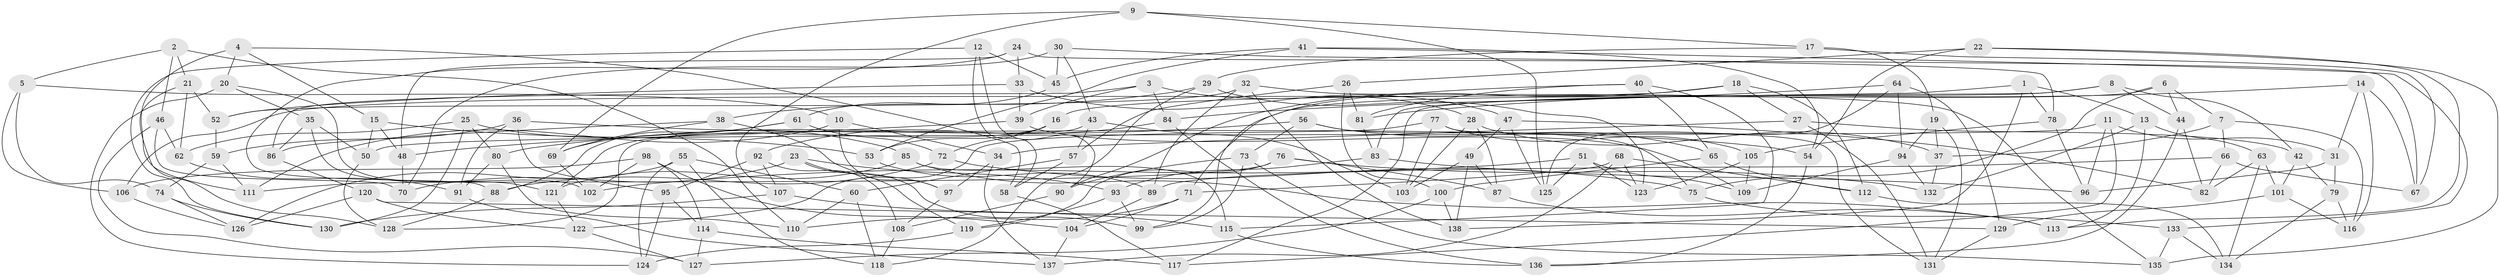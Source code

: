 // coarse degree distribution, {6: 0.4444444444444444, 4: 0.4444444444444444, 5: 0.08888888888888889, 3: 0.022222222222222223}
// Generated by graph-tools (version 1.1) at 2025/42/03/06/25 10:42:21]
// undirected, 138 vertices, 276 edges
graph export_dot {
graph [start="1"]
  node [color=gray90,style=filled];
  1;
  2;
  3;
  4;
  5;
  6;
  7;
  8;
  9;
  10;
  11;
  12;
  13;
  14;
  15;
  16;
  17;
  18;
  19;
  20;
  21;
  22;
  23;
  24;
  25;
  26;
  27;
  28;
  29;
  30;
  31;
  32;
  33;
  34;
  35;
  36;
  37;
  38;
  39;
  40;
  41;
  42;
  43;
  44;
  45;
  46;
  47;
  48;
  49;
  50;
  51;
  52;
  53;
  54;
  55;
  56;
  57;
  58;
  59;
  60;
  61;
  62;
  63;
  64;
  65;
  66;
  67;
  68;
  69;
  70;
  71;
  72;
  73;
  74;
  75;
  76;
  77;
  78;
  79;
  80;
  81;
  82;
  83;
  84;
  85;
  86;
  87;
  88;
  89;
  90;
  91;
  92;
  93;
  94;
  95;
  96;
  97;
  98;
  99;
  100;
  101;
  102;
  103;
  104;
  105;
  106;
  107;
  108;
  109;
  110;
  111;
  112;
  113;
  114;
  115;
  116;
  117;
  118;
  119;
  120;
  121;
  122;
  123;
  124;
  125;
  126;
  127;
  128;
  129;
  130;
  131;
  132;
  133;
  134;
  135;
  136;
  137;
  138;
  1 -- 138;
  1 -- 78;
  1 -- 83;
  1 -- 13;
  2 -- 46;
  2 -- 110;
  2 -- 5;
  2 -- 21;
  3 -- 28;
  3 -- 39;
  3 -- 84;
  3 -- 86;
  4 -- 111;
  4 -- 58;
  4 -- 20;
  4 -- 15;
  5 -- 106;
  5 -- 10;
  5 -- 74;
  6 -- 75;
  6 -- 44;
  6 -- 71;
  6 -- 7;
  7 -- 37;
  7 -- 66;
  7 -- 116;
  8 -- 16;
  8 -- 44;
  8 -- 117;
  8 -- 42;
  9 -- 17;
  9 -- 125;
  9 -- 69;
  9 -- 107;
  10 -- 34;
  10 -- 97;
  10 -- 111;
  11 -- 50;
  11 -- 31;
  11 -- 117;
  11 -- 96;
  12 -- 90;
  12 -- 58;
  12 -- 130;
  12 -- 45;
  13 -- 132;
  13 -- 63;
  13 -- 113;
  14 -- 31;
  14 -- 116;
  14 -- 81;
  14 -- 67;
  15 -- 48;
  15 -- 53;
  15 -- 50;
  16 -- 53;
  16 -- 72;
  16 -- 121;
  17 -- 19;
  17 -- 67;
  17 -- 29;
  18 -- 27;
  18 -- 90;
  18 -- 106;
  18 -- 112;
  19 -- 131;
  19 -- 37;
  19 -- 94;
  20 -- 102;
  20 -- 35;
  20 -- 124;
  21 -- 62;
  21 -- 128;
  21 -- 52;
  22 -- 113;
  22 -- 135;
  22 -- 54;
  22 -- 26;
  23 -- 99;
  23 -- 119;
  23 -- 70;
  23 -- 93;
  24 -- 67;
  24 -- 33;
  24 -- 48;
  24 -- 88;
  25 -- 62;
  25 -- 80;
  25 -- 85;
  25 -- 130;
  26 -- 81;
  26 -- 100;
  26 -- 57;
  27 -- 42;
  27 -- 34;
  27 -- 131;
  28 -- 87;
  28 -- 37;
  28 -- 103;
  29 -- 38;
  29 -- 123;
  29 -- 118;
  30 -- 78;
  30 -- 45;
  30 -- 43;
  30 -- 70;
  31 -- 79;
  31 -- 96;
  32 -- 52;
  32 -- 89;
  32 -- 138;
  32 -- 135;
  33 -- 39;
  33 -- 47;
  33 -- 52;
  34 -- 137;
  34 -- 97;
  35 -- 121;
  35 -- 86;
  35 -- 50;
  36 -- 54;
  36 -- 95;
  36 -- 59;
  36 -- 91;
  37 -- 132;
  38 -- 69;
  38 -- 86;
  38 -- 97;
  39 -- 48;
  39 -- 109;
  40 -- 81;
  40 -- 99;
  40 -- 115;
  40 -- 65;
  41 -- 54;
  41 -- 45;
  41 -- 133;
  41 -- 53;
  42 -- 101;
  42 -- 79;
  43 -- 57;
  43 -- 103;
  43 -- 128;
  44 -- 82;
  44 -- 136;
  45 -- 61;
  46 -- 70;
  46 -- 62;
  46 -- 127;
  47 -- 49;
  47 -- 82;
  47 -- 125;
  48 -- 70;
  49 -- 138;
  49 -- 103;
  49 -- 87;
  50 -- 128;
  51 -- 102;
  51 -- 123;
  51 -- 125;
  51 -- 109;
  52 -- 59;
  53 -- 89;
  54 -- 136;
  55 -- 126;
  55 -- 60;
  55 -- 118;
  55 -- 124;
  56 -- 73;
  56 -- 65;
  56 -- 75;
  56 -- 80;
  57 -- 58;
  57 -- 60;
  58 -- 117;
  59 -- 111;
  59 -- 74;
  60 -- 118;
  60 -- 110;
  61 -- 88;
  61 -- 72;
  61 -- 69;
  62 -- 91;
  63 -- 134;
  63 -- 82;
  63 -- 101;
  64 -- 94;
  64 -- 84;
  64 -- 129;
  64 -- 125;
  65 -- 100;
  65 -- 112;
  66 -- 89;
  66 -- 82;
  66 -- 67;
  68 -- 123;
  68 -- 112;
  68 -- 137;
  68 -- 71;
  69 -- 102;
  71 -- 110;
  71 -- 104;
  72 -- 75;
  72 -- 88;
  73 -- 90;
  73 -- 99;
  73 -- 135;
  74 -- 130;
  74 -- 126;
  75 -- 133;
  76 -- 132;
  76 -- 87;
  76 -- 111;
  76 -- 119;
  77 -- 122;
  77 -- 105;
  77 -- 131;
  77 -- 103;
  78 -- 96;
  78 -- 105;
  79 -- 116;
  79 -- 134;
  80 -- 110;
  80 -- 91;
  81 -- 83;
  83 -- 96;
  83 -- 93;
  84 -- 92;
  84 -- 136;
  85 -- 113;
  85 -- 115;
  85 -- 121;
  86 -- 120;
  87 -- 113;
  88 -- 128;
  89 -- 104;
  90 -- 108;
  91 -- 137;
  92 -- 108;
  92 -- 95;
  92 -- 107;
  93 -- 119;
  93 -- 99;
  94 -- 109;
  94 -- 132;
  95 -- 114;
  95 -- 124;
  97 -- 108;
  98 -- 102;
  98 -- 106;
  98 -- 104;
  98 -- 114;
  100 -- 127;
  100 -- 138;
  101 -- 116;
  101 -- 129;
  104 -- 137;
  105 -- 123;
  105 -- 109;
  106 -- 126;
  107 -- 130;
  107 -- 115;
  108 -- 118;
  112 -- 134;
  114 -- 127;
  114 -- 117;
  115 -- 136;
  119 -- 124;
  120 -- 129;
  120 -- 126;
  120 -- 122;
  121 -- 122;
  122 -- 127;
  129 -- 131;
  133 -- 135;
  133 -- 134;
}
